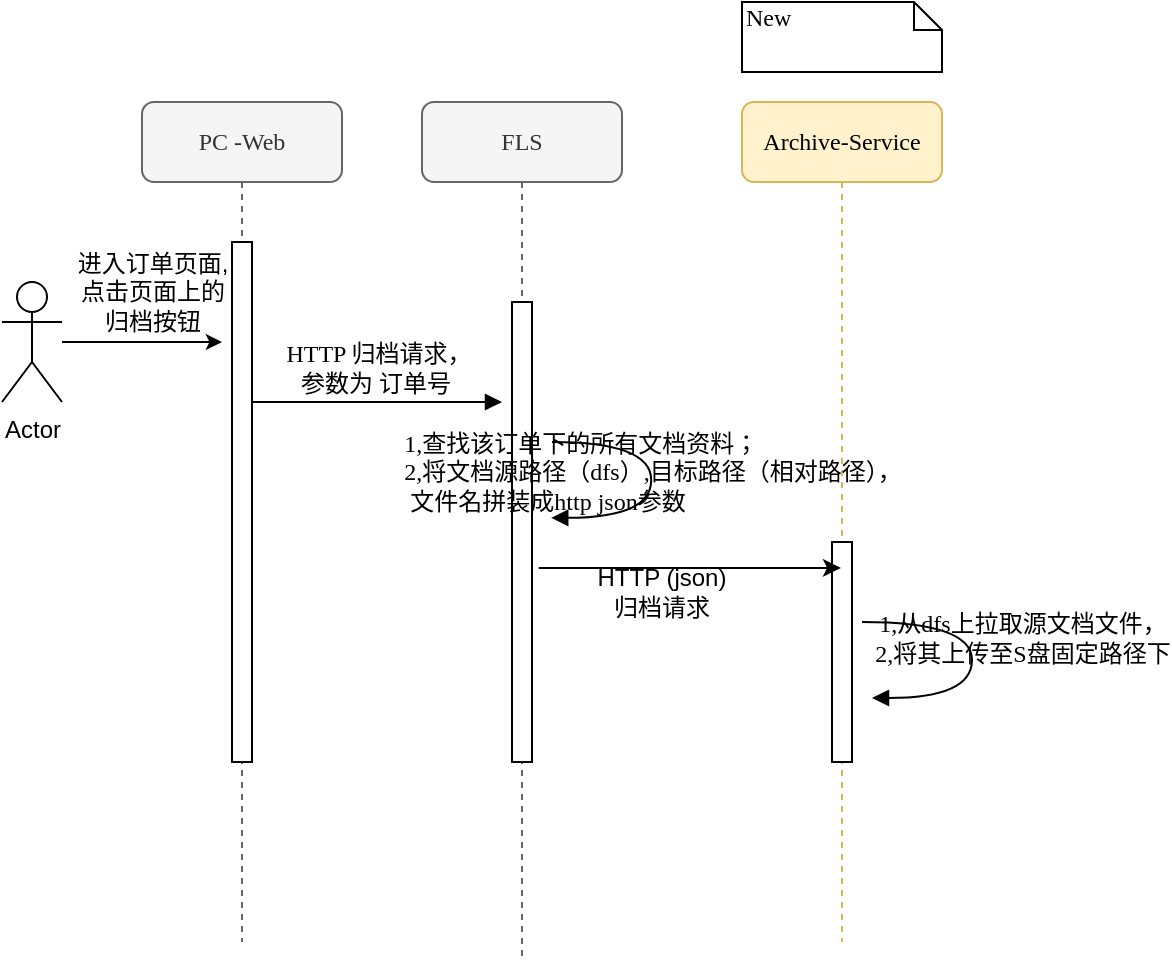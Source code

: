 <mxfile version="14.9.3" type="github">
  <diagram name="Page-1" id="13e1069c-82ec-6db2-03f1-153e76fe0fe0">
    <mxGraphModel dx="582" dy="410" grid="1" gridSize="10" guides="1" tooltips="1" connect="1" arrows="1" fold="1" page="1" pageScale="1" pageWidth="1100" pageHeight="850" background="none" math="0" shadow="0">
      <root>
        <mxCell id="0" />
        <mxCell id="1" parent="0" />
        <mxCell id="7baba1c4bc27f4b0-2" value="FLS" style="shape=umlLifeline;perimeter=lifelinePerimeter;whiteSpace=wrap;html=1;container=1;collapsible=0;recursiveResize=0;outlineConnect=0;rounded=1;shadow=0;comic=0;labelBackgroundColor=none;strokeWidth=1;fontFamily=Verdana;fontSize=12;align=center;fillColor=#f5f5f5;strokeColor=#666666;fontColor=#333333;" parent="1" vertex="1">
          <mxGeometry x="240" y="80" width="100" height="430" as="geometry" />
        </mxCell>
        <mxCell id="7baba1c4bc27f4b0-10" value="" style="html=1;points=[];perimeter=orthogonalPerimeter;rounded=0;shadow=0;comic=0;labelBackgroundColor=none;strokeWidth=1;fontFamily=Verdana;fontSize=12;align=center;" parent="7baba1c4bc27f4b0-2" vertex="1">
          <mxGeometry x="45" y="100" width="10" height="230" as="geometry" />
        </mxCell>
        <mxCell id="7baba1c4bc27f4b0-3" value="Archive-Service" style="shape=umlLifeline;perimeter=lifelinePerimeter;whiteSpace=wrap;html=1;container=1;collapsible=0;recursiveResize=0;outlineConnect=0;rounded=1;shadow=0;comic=0;labelBackgroundColor=none;strokeWidth=1;fontFamily=Verdana;fontSize=12;align=center;fillColor=#fff2cc;strokeColor=#d6b656;" parent="1" vertex="1">
          <mxGeometry x="400" y="80" width="100" height="420" as="geometry" />
        </mxCell>
        <mxCell id="7baba1c4bc27f4b0-13" value="" style="html=1;points=[];perimeter=orthogonalPerimeter;rounded=0;shadow=0;comic=0;labelBackgroundColor=none;strokeWidth=1;fontFamily=Verdana;fontSize=12;align=center;" parent="7baba1c4bc27f4b0-3" vertex="1">
          <mxGeometry x="45" y="220" width="10" height="110" as="geometry" />
        </mxCell>
        <mxCell id="7baba1c4bc27f4b0-8" value="PC -Web" style="shape=umlLifeline;perimeter=lifelinePerimeter;whiteSpace=wrap;html=1;container=1;collapsible=0;recursiveResize=0;outlineConnect=0;rounded=1;shadow=0;comic=0;labelBackgroundColor=none;strokeWidth=1;fontFamily=Verdana;fontSize=12;align=center;fillColor=#f5f5f5;strokeColor=#666666;fontColor=#333333;" parent="1" vertex="1">
          <mxGeometry x="100" y="80" width="100" height="420" as="geometry" />
        </mxCell>
        <mxCell id="7baba1c4bc27f4b0-9" value="" style="html=1;points=[];perimeter=orthogonalPerimeter;rounded=0;shadow=0;comic=0;labelBackgroundColor=none;strokeWidth=1;fontFamily=Verdana;fontSize=12;align=center;" parent="7baba1c4bc27f4b0-8" vertex="1">
          <mxGeometry x="45" y="70" width="10" height="260" as="geometry" />
        </mxCell>
        <mxCell id="7baba1c4bc27f4b0-11" value="HTTP 归档请求，&lt;br&gt;参数为 订单号&amp;nbsp;" style="html=1;verticalAlign=bottom;endArrow=block;labelBackgroundColor=none;fontFamily=Verdana;fontSize=12;edgeStyle=elbowEdgeStyle;elbow=vertical;" parent="1" source="7baba1c4bc27f4b0-9" edge="1">
          <mxGeometry relative="1" as="geometry">
            <mxPoint x="220" y="190" as="sourcePoint" />
            <mxPoint x="280" y="230" as="targetPoint" />
            <Array as="points">
              <mxPoint x="240" y="230" />
              <mxPoint x="250" y="240" />
              <mxPoint x="200" y="220" />
              <mxPoint x="200" y="260" />
              <mxPoint x="200" y="230" />
            </Array>
          </mxGeometry>
        </mxCell>
        <mxCell id="7baba1c4bc27f4b0-42" value="New" style="shape=note;whiteSpace=wrap;html=1;size=14;verticalAlign=top;align=left;spacingTop=-6;rounded=0;shadow=0;comic=0;labelBackgroundColor=none;strokeWidth=1;fontFamily=Verdana;fontSize=12" parent="1" vertex="1">
          <mxGeometry x="400" y="30" width="100" height="35" as="geometry" />
        </mxCell>
        <mxCell id="vSb9nxsdY4qRidCgBQRf-4" value="进入订单页面,&lt;br&gt;点击页面上的&lt;br&gt;归档按钮" style="text;html=1;align=center;verticalAlign=middle;resizable=0;points=[];autosize=1;strokeColor=none;" vertex="1" parent="1">
          <mxGeometry x="60" y="150" width="90" height="50" as="geometry" />
        </mxCell>
        <mxCell id="vSb9nxsdY4qRidCgBQRf-9" style="edgeStyle=orthogonalEdgeStyle;rounded=0;orthogonalLoop=1;jettySize=auto;html=1;endWidth=16;endSize=5.08;" edge="1" parent="1" source="vSb9nxsdY4qRidCgBQRf-8">
          <mxGeometry relative="1" as="geometry">
            <mxPoint x="140" y="200" as="targetPoint" />
          </mxGeometry>
        </mxCell>
        <mxCell id="vSb9nxsdY4qRidCgBQRf-8" value="Actor" style="shape=umlActor;verticalLabelPosition=bottom;verticalAlign=top;html=1;outlineConnect=0;" vertex="1" parent="1">
          <mxGeometry x="30" y="170" width="30" height="60" as="geometry" />
        </mxCell>
        <mxCell id="vSb9nxsdY4qRidCgBQRf-13" value="&lt;div style=&quot;text-align: left&quot;&gt;&lt;span&gt;1,查找该订单下的所有文档资料；&lt;/span&gt;&lt;/div&gt;&lt;div style=&quot;text-align: left&quot;&gt;&lt;span&gt;2,将文档源路径（dfs）,目标路径（相对路径），&lt;/span&gt;&lt;/div&gt;&lt;div style=&quot;text-align: left&quot;&gt;&lt;span&gt;&lt;span style=&quot;white-space: pre&quot;&gt;	&lt;/span&gt;文件名拼装成http json参数&lt;br&gt;&lt;/span&gt;&lt;/div&gt;" style="html=1;verticalAlign=bottom;endArrow=block;labelBackgroundColor=none;fontFamily=Verdana;fontSize=12;elbow=vertical;edgeStyle=orthogonalEdgeStyle;curved=1;entryX=1;entryY=0.286;entryPerimeter=0;align=center;" edge="1" parent="1">
          <mxGeometry x="0.273" relative="1" as="geometry">
            <mxPoint x="305" y="250" as="sourcePoint" />
            <mxPoint x="304.62" y="287.92" as="targetPoint" />
            <Array as="points">
              <mxPoint x="354.62" y="249.9" />
              <mxPoint x="354.62" y="287.9" />
            </Array>
            <mxPoint y="1" as="offset" />
          </mxGeometry>
        </mxCell>
        <mxCell id="vSb9nxsdY4qRidCgBQRf-15" value="HTTP (json) 归档请求" style="text;html=1;strokeColor=none;fillColor=none;align=center;verticalAlign=middle;whiteSpace=wrap;rounded=0;" vertex="1" parent="1">
          <mxGeometry x="320" y="300" width="80" height="50" as="geometry" />
        </mxCell>
        <mxCell id="vSb9nxsdY4qRidCgBQRf-17" value="1,从dfs上拉取源文档文件，&lt;br&gt;2,将其上传至S盘固定路径下" style="html=1;verticalAlign=bottom;endArrow=block;labelBackgroundColor=none;fontFamily=Verdana;fontSize=12;elbow=vertical;edgeStyle=orthogonalEdgeStyle;curved=1;exitX=1.038;exitY=0.345;exitPerimeter=0;" edge="1" parent="1">
          <mxGeometry x="0.12" y="25" relative="1" as="geometry">
            <mxPoint x="460.0" y="340" as="sourcePoint" />
            <mxPoint x="465" y="378" as="targetPoint" />
            <Array as="points">
              <mxPoint x="515" y="340" />
              <mxPoint x="515" y="378" />
            </Array>
            <mxPoint as="offset" />
          </mxGeometry>
        </mxCell>
        <mxCell id="vSb9nxsdY4qRidCgBQRf-18" value="" style="endArrow=classic;html=1;exitX=1.338;exitY=0.578;exitDx=0;exitDy=0;exitPerimeter=0;" edge="1" parent="1" source="7baba1c4bc27f4b0-10" target="7baba1c4bc27f4b0-3">
          <mxGeometry width="50" height="50" relative="1" as="geometry">
            <mxPoint x="250" y="310" as="sourcePoint" />
            <mxPoint x="300" y="260" as="targetPoint" />
          </mxGeometry>
        </mxCell>
      </root>
    </mxGraphModel>
  </diagram>
</mxfile>
